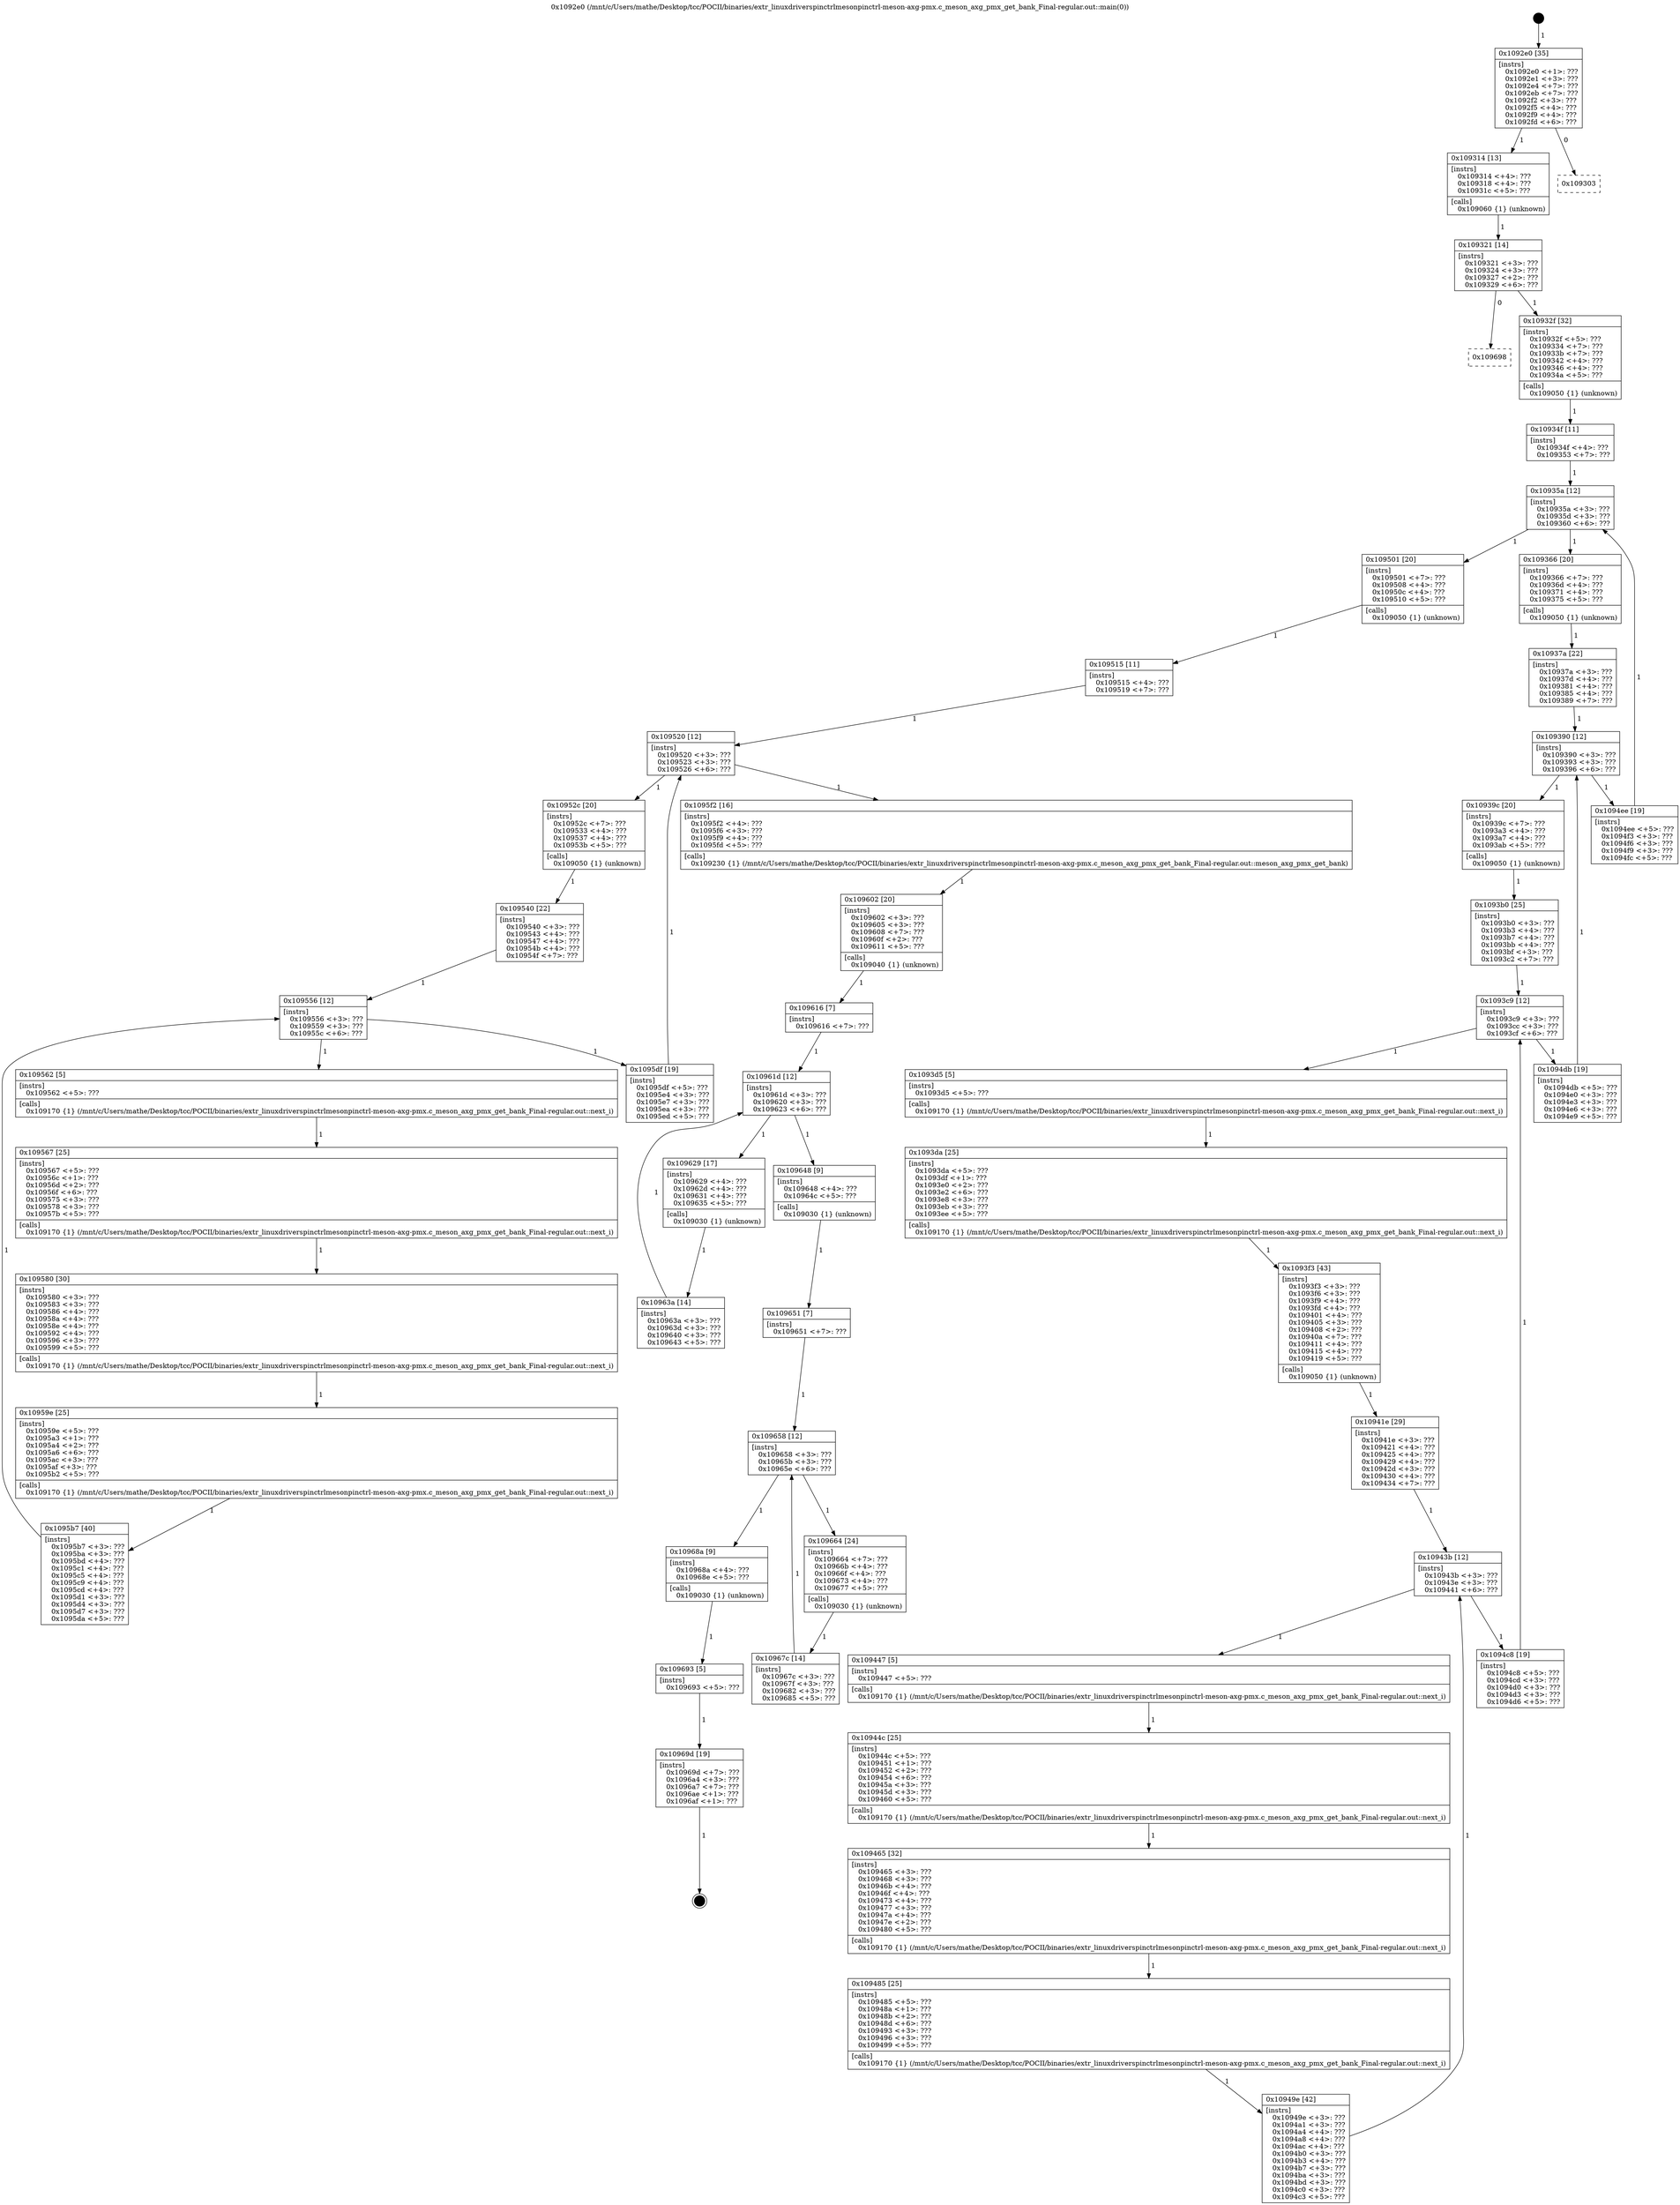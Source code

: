 digraph "0x1092e0" {
  label = "0x1092e0 (/mnt/c/Users/mathe/Desktop/tcc/POCII/binaries/extr_linuxdriverspinctrlmesonpinctrl-meson-axg-pmx.c_meson_axg_pmx_get_bank_Final-regular.out::main(0))"
  labelloc = "t"
  node[shape=record]

  Entry [label="",width=0.3,height=0.3,shape=circle,fillcolor=black,style=filled]
  "0x1092e0" [label="{
     0x1092e0 [35]\l
     | [instrs]\l
     &nbsp;&nbsp;0x1092e0 \<+1\>: ???\l
     &nbsp;&nbsp;0x1092e1 \<+3\>: ???\l
     &nbsp;&nbsp;0x1092e4 \<+7\>: ???\l
     &nbsp;&nbsp;0x1092eb \<+7\>: ???\l
     &nbsp;&nbsp;0x1092f2 \<+3\>: ???\l
     &nbsp;&nbsp;0x1092f5 \<+4\>: ???\l
     &nbsp;&nbsp;0x1092f9 \<+4\>: ???\l
     &nbsp;&nbsp;0x1092fd \<+6\>: ???\l
  }"]
  "0x109314" [label="{
     0x109314 [13]\l
     | [instrs]\l
     &nbsp;&nbsp;0x109314 \<+4\>: ???\l
     &nbsp;&nbsp;0x109318 \<+4\>: ???\l
     &nbsp;&nbsp;0x10931c \<+5\>: ???\l
     | [calls]\l
     &nbsp;&nbsp;0x109060 \{1\} (unknown)\l
  }"]
  "0x109303" [label="{
     0x109303\l
  }", style=dashed]
  "0x109321" [label="{
     0x109321 [14]\l
     | [instrs]\l
     &nbsp;&nbsp;0x109321 \<+3\>: ???\l
     &nbsp;&nbsp;0x109324 \<+3\>: ???\l
     &nbsp;&nbsp;0x109327 \<+2\>: ???\l
     &nbsp;&nbsp;0x109329 \<+6\>: ???\l
  }"]
  "0x109698" [label="{
     0x109698\l
  }", style=dashed]
  "0x10932f" [label="{
     0x10932f [32]\l
     | [instrs]\l
     &nbsp;&nbsp;0x10932f \<+5\>: ???\l
     &nbsp;&nbsp;0x109334 \<+7\>: ???\l
     &nbsp;&nbsp;0x10933b \<+7\>: ???\l
     &nbsp;&nbsp;0x109342 \<+4\>: ???\l
     &nbsp;&nbsp;0x109346 \<+4\>: ???\l
     &nbsp;&nbsp;0x10934a \<+5\>: ???\l
     | [calls]\l
     &nbsp;&nbsp;0x109050 \{1\} (unknown)\l
  }"]
  Exit [label="",width=0.3,height=0.3,shape=circle,fillcolor=black,style=filled,peripheries=2]
  "0x10935a" [label="{
     0x10935a [12]\l
     | [instrs]\l
     &nbsp;&nbsp;0x10935a \<+3\>: ???\l
     &nbsp;&nbsp;0x10935d \<+3\>: ???\l
     &nbsp;&nbsp;0x109360 \<+6\>: ???\l
  }"]
  "0x109501" [label="{
     0x109501 [20]\l
     | [instrs]\l
     &nbsp;&nbsp;0x109501 \<+7\>: ???\l
     &nbsp;&nbsp;0x109508 \<+4\>: ???\l
     &nbsp;&nbsp;0x10950c \<+4\>: ???\l
     &nbsp;&nbsp;0x109510 \<+5\>: ???\l
     | [calls]\l
     &nbsp;&nbsp;0x109050 \{1\} (unknown)\l
  }"]
  "0x109366" [label="{
     0x109366 [20]\l
     | [instrs]\l
     &nbsp;&nbsp;0x109366 \<+7\>: ???\l
     &nbsp;&nbsp;0x10936d \<+4\>: ???\l
     &nbsp;&nbsp;0x109371 \<+4\>: ???\l
     &nbsp;&nbsp;0x109375 \<+5\>: ???\l
     | [calls]\l
     &nbsp;&nbsp;0x109050 \{1\} (unknown)\l
  }"]
  "0x109390" [label="{
     0x109390 [12]\l
     | [instrs]\l
     &nbsp;&nbsp;0x109390 \<+3\>: ???\l
     &nbsp;&nbsp;0x109393 \<+3\>: ???\l
     &nbsp;&nbsp;0x109396 \<+6\>: ???\l
  }"]
  "0x1094ee" [label="{
     0x1094ee [19]\l
     | [instrs]\l
     &nbsp;&nbsp;0x1094ee \<+5\>: ???\l
     &nbsp;&nbsp;0x1094f3 \<+3\>: ???\l
     &nbsp;&nbsp;0x1094f6 \<+3\>: ???\l
     &nbsp;&nbsp;0x1094f9 \<+3\>: ???\l
     &nbsp;&nbsp;0x1094fc \<+5\>: ???\l
  }"]
  "0x10939c" [label="{
     0x10939c [20]\l
     | [instrs]\l
     &nbsp;&nbsp;0x10939c \<+7\>: ???\l
     &nbsp;&nbsp;0x1093a3 \<+4\>: ???\l
     &nbsp;&nbsp;0x1093a7 \<+4\>: ???\l
     &nbsp;&nbsp;0x1093ab \<+5\>: ???\l
     | [calls]\l
     &nbsp;&nbsp;0x109050 \{1\} (unknown)\l
  }"]
  "0x1093c9" [label="{
     0x1093c9 [12]\l
     | [instrs]\l
     &nbsp;&nbsp;0x1093c9 \<+3\>: ???\l
     &nbsp;&nbsp;0x1093cc \<+3\>: ???\l
     &nbsp;&nbsp;0x1093cf \<+6\>: ???\l
  }"]
  "0x1094db" [label="{
     0x1094db [19]\l
     | [instrs]\l
     &nbsp;&nbsp;0x1094db \<+5\>: ???\l
     &nbsp;&nbsp;0x1094e0 \<+3\>: ???\l
     &nbsp;&nbsp;0x1094e3 \<+3\>: ???\l
     &nbsp;&nbsp;0x1094e6 \<+3\>: ???\l
     &nbsp;&nbsp;0x1094e9 \<+5\>: ???\l
  }"]
  "0x1093d5" [label="{
     0x1093d5 [5]\l
     | [instrs]\l
     &nbsp;&nbsp;0x1093d5 \<+5\>: ???\l
     | [calls]\l
     &nbsp;&nbsp;0x109170 \{1\} (/mnt/c/Users/mathe/Desktop/tcc/POCII/binaries/extr_linuxdriverspinctrlmesonpinctrl-meson-axg-pmx.c_meson_axg_pmx_get_bank_Final-regular.out::next_i)\l
  }"]
  "0x1093da" [label="{
     0x1093da [25]\l
     | [instrs]\l
     &nbsp;&nbsp;0x1093da \<+5\>: ???\l
     &nbsp;&nbsp;0x1093df \<+1\>: ???\l
     &nbsp;&nbsp;0x1093e0 \<+2\>: ???\l
     &nbsp;&nbsp;0x1093e2 \<+6\>: ???\l
     &nbsp;&nbsp;0x1093e8 \<+3\>: ???\l
     &nbsp;&nbsp;0x1093eb \<+3\>: ???\l
     &nbsp;&nbsp;0x1093ee \<+5\>: ???\l
     | [calls]\l
     &nbsp;&nbsp;0x109170 \{1\} (/mnt/c/Users/mathe/Desktop/tcc/POCII/binaries/extr_linuxdriverspinctrlmesonpinctrl-meson-axg-pmx.c_meson_axg_pmx_get_bank_Final-regular.out::next_i)\l
  }"]
  "0x1093f3" [label="{
     0x1093f3 [43]\l
     | [instrs]\l
     &nbsp;&nbsp;0x1093f3 \<+3\>: ???\l
     &nbsp;&nbsp;0x1093f6 \<+3\>: ???\l
     &nbsp;&nbsp;0x1093f9 \<+4\>: ???\l
     &nbsp;&nbsp;0x1093fd \<+4\>: ???\l
     &nbsp;&nbsp;0x109401 \<+4\>: ???\l
     &nbsp;&nbsp;0x109405 \<+3\>: ???\l
     &nbsp;&nbsp;0x109408 \<+2\>: ???\l
     &nbsp;&nbsp;0x10940a \<+7\>: ???\l
     &nbsp;&nbsp;0x109411 \<+4\>: ???\l
     &nbsp;&nbsp;0x109415 \<+4\>: ???\l
     &nbsp;&nbsp;0x109419 \<+5\>: ???\l
     | [calls]\l
     &nbsp;&nbsp;0x109050 \{1\} (unknown)\l
  }"]
  "0x10943b" [label="{
     0x10943b [12]\l
     | [instrs]\l
     &nbsp;&nbsp;0x10943b \<+3\>: ???\l
     &nbsp;&nbsp;0x10943e \<+3\>: ???\l
     &nbsp;&nbsp;0x109441 \<+6\>: ???\l
  }"]
  "0x1094c8" [label="{
     0x1094c8 [19]\l
     | [instrs]\l
     &nbsp;&nbsp;0x1094c8 \<+5\>: ???\l
     &nbsp;&nbsp;0x1094cd \<+3\>: ???\l
     &nbsp;&nbsp;0x1094d0 \<+3\>: ???\l
     &nbsp;&nbsp;0x1094d3 \<+3\>: ???\l
     &nbsp;&nbsp;0x1094d6 \<+5\>: ???\l
  }"]
  "0x109447" [label="{
     0x109447 [5]\l
     | [instrs]\l
     &nbsp;&nbsp;0x109447 \<+5\>: ???\l
     | [calls]\l
     &nbsp;&nbsp;0x109170 \{1\} (/mnt/c/Users/mathe/Desktop/tcc/POCII/binaries/extr_linuxdriverspinctrlmesonpinctrl-meson-axg-pmx.c_meson_axg_pmx_get_bank_Final-regular.out::next_i)\l
  }"]
  "0x10944c" [label="{
     0x10944c [25]\l
     | [instrs]\l
     &nbsp;&nbsp;0x10944c \<+5\>: ???\l
     &nbsp;&nbsp;0x109451 \<+1\>: ???\l
     &nbsp;&nbsp;0x109452 \<+2\>: ???\l
     &nbsp;&nbsp;0x109454 \<+6\>: ???\l
     &nbsp;&nbsp;0x10945a \<+3\>: ???\l
     &nbsp;&nbsp;0x10945d \<+3\>: ???\l
     &nbsp;&nbsp;0x109460 \<+5\>: ???\l
     | [calls]\l
     &nbsp;&nbsp;0x109170 \{1\} (/mnt/c/Users/mathe/Desktop/tcc/POCII/binaries/extr_linuxdriverspinctrlmesonpinctrl-meson-axg-pmx.c_meson_axg_pmx_get_bank_Final-regular.out::next_i)\l
  }"]
  "0x109465" [label="{
     0x109465 [32]\l
     | [instrs]\l
     &nbsp;&nbsp;0x109465 \<+3\>: ???\l
     &nbsp;&nbsp;0x109468 \<+3\>: ???\l
     &nbsp;&nbsp;0x10946b \<+4\>: ???\l
     &nbsp;&nbsp;0x10946f \<+4\>: ???\l
     &nbsp;&nbsp;0x109473 \<+4\>: ???\l
     &nbsp;&nbsp;0x109477 \<+3\>: ???\l
     &nbsp;&nbsp;0x10947a \<+4\>: ???\l
     &nbsp;&nbsp;0x10947e \<+2\>: ???\l
     &nbsp;&nbsp;0x109480 \<+5\>: ???\l
     | [calls]\l
     &nbsp;&nbsp;0x109170 \{1\} (/mnt/c/Users/mathe/Desktop/tcc/POCII/binaries/extr_linuxdriverspinctrlmesonpinctrl-meson-axg-pmx.c_meson_axg_pmx_get_bank_Final-regular.out::next_i)\l
  }"]
  "0x109485" [label="{
     0x109485 [25]\l
     | [instrs]\l
     &nbsp;&nbsp;0x109485 \<+5\>: ???\l
     &nbsp;&nbsp;0x10948a \<+1\>: ???\l
     &nbsp;&nbsp;0x10948b \<+2\>: ???\l
     &nbsp;&nbsp;0x10948d \<+6\>: ???\l
     &nbsp;&nbsp;0x109493 \<+3\>: ???\l
     &nbsp;&nbsp;0x109496 \<+3\>: ???\l
     &nbsp;&nbsp;0x109499 \<+5\>: ???\l
     | [calls]\l
     &nbsp;&nbsp;0x109170 \{1\} (/mnt/c/Users/mathe/Desktop/tcc/POCII/binaries/extr_linuxdriverspinctrlmesonpinctrl-meson-axg-pmx.c_meson_axg_pmx_get_bank_Final-regular.out::next_i)\l
  }"]
  "0x10949e" [label="{
     0x10949e [42]\l
     | [instrs]\l
     &nbsp;&nbsp;0x10949e \<+3\>: ???\l
     &nbsp;&nbsp;0x1094a1 \<+3\>: ???\l
     &nbsp;&nbsp;0x1094a4 \<+4\>: ???\l
     &nbsp;&nbsp;0x1094a8 \<+4\>: ???\l
     &nbsp;&nbsp;0x1094ac \<+4\>: ???\l
     &nbsp;&nbsp;0x1094b0 \<+3\>: ???\l
     &nbsp;&nbsp;0x1094b3 \<+4\>: ???\l
     &nbsp;&nbsp;0x1094b7 \<+3\>: ???\l
     &nbsp;&nbsp;0x1094ba \<+3\>: ???\l
     &nbsp;&nbsp;0x1094bd \<+3\>: ???\l
     &nbsp;&nbsp;0x1094c0 \<+3\>: ???\l
     &nbsp;&nbsp;0x1094c3 \<+5\>: ???\l
  }"]
  "0x10941e" [label="{
     0x10941e [29]\l
     | [instrs]\l
     &nbsp;&nbsp;0x10941e \<+3\>: ???\l
     &nbsp;&nbsp;0x109421 \<+4\>: ???\l
     &nbsp;&nbsp;0x109425 \<+4\>: ???\l
     &nbsp;&nbsp;0x109429 \<+4\>: ???\l
     &nbsp;&nbsp;0x10942d \<+3\>: ???\l
     &nbsp;&nbsp;0x109430 \<+4\>: ???\l
     &nbsp;&nbsp;0x109434 \<+7\>: ???\l
  }"]
  "0x10969d" [label="{
     0x10969d [19]\l
     | [instrs]\l
     &nbsp;&nbsp;0x10969d \<+7\>: ???\l
     &nbsp;&nbsp;0x1096a4 \<+3\>: ???\l
     &nbsp;&nbsp;0x1096a7 \<+7\>: ???\l
     &nbsp;&nbsp;0x1096ae \<+1\>: ???\l
     &nbsp;&nbsp;0x1096af \<+1\>: ???\l
  }"]
  "0x1093b0" [label="{
     0x1093b0 [25]\l
     | [instrs]\l
     &nbsp;&nbsp;0x1093b0 \<+3\>: ???\l
     &nbsp;&nbsp;0x1093b3 \<+4\>: ???\l
     &nbsp;&nbsp;0x1093b7 \<+4\>: ???\l
     &nbsp;&nbsp;0x1093bb \<+4\>: ???\l
     &nbsp;&nbsp;0x1093bf \<+3\>: ???\l
     &nbsp;&nbsp;0x1093c2 \<+7\>: ???\l
  }"]
  "0x109693" [label="{
     0x109693 [5]\l
     | [instrs]\l
     &nbsp;&nbsp;0x109693 \<+5\>: ???\l
  }"]
  "0x10937a" [label="{
     0x10937a [22]\l
     | [instrs]\l
     &nbsp;&nbsp;0x10937a \<+3\>: ???\l
     &nbsp;&nbsp;0x10937d \<+4\>: ???\l
     &nbsp;&nbsp;0x109381 \<+4\>: ???\l
     &nbsp;&nbsp;0x109385 \<+4\>: ???\l
     &nbsp;&nbsp;0x109389 \<+7\>: ???\l
  }"]
  "0x109651" [label="{
     0x109651 [7]\l
     | [instrs]\l
     &nbsp;&nbsp;0x109651 \<+7\>: ???\l
  }"]
  "0x10934f" [label="{
     0x10934f [11]\l
     | [instrs]\l
     &nbsp;&nbsp;0x10934f \<+4\>: ???\l
     &nbsp;&nbsp;0x109353 \<+7\>: ???\l
  }"]
  "0x109520" [label="{
     0x109520 [12]\l
     | [instrs]\l
     &nbsp;&nbsp;0x109520 \<+3\>: ???\l
     &nbsp;&nbsp;0x109523 \<+3\>: ???\l
     &nbsp;&nbsp;0x109526 \<+6\>: ???\l
  }"]
  "0x1095f2" [label="{
     0x1095f2 [16]\l
     | [instrs]\l
     &nbsp;&nbsp;0x1095f2 \<+4\>: ???\l
     &nbsp;&nbsp;0x1095f6 \<+3\>: ???\l
     &nbsp;&nbsp;0x1095f9 \<+4\>: ???\l
     &nbsp;&nbsp;0x1095fd \<+5\>: ???\l
     | [calls]\l
     &nbsp;&nbsp;0x109230 \{1\} (/mnt/c/Users/mathe/Desktop/tcc/POCII/binaries/extr_linuxdriverspinctrlmesonpinctrl-meson-axg-pmx.c_meson_axg_pmx_get_bank_Final-regular.out::meson_axg_pmx_get_bank)\l
  }"]
  "0x10952c" [label="{
     0x10952c [20]\l
     | [instrs]\l
     &nbsp;&nbsp;0x10952c \<+7\>: ???\l
     &nbsp;&nbsp;0x109533 \<+4\>: ???\l
     &nbsp;&nbsp;0x109537 \<+4\>: ???\l
     &nbsp;&nbsp;0x10953b \<+5\>: ???\l
     | [calls]\l
     &nbsp;&nbsp;0x109050 \{1\} (unknown)\l
  }"]
  "0x109556" [label="{
     0x109556 [12]\l
     | [instrs]\l
     &nbsp;&nbsp;0x109556 \<+3\>: ???\l
     &nbsp;&nbsp;0x109559 \<+3\>: ???\l
     &nbsp;&nbsp;0x10955c \<+6\>: ???\l
  }"]
  "0x1095df" [label="{
     0x1095df [19]\l
     | [instrs]\l
     &nbsp;&nbsp;0x1095df \<+5\>: ???\l
     &nbsp;&nbsp;0x1095e4 \<+3\>: ???\l
     &nbsp;&nbsp;0x1095e7 \<+3\>: ???\l
     &nbsp;&nbsp;0x1095ea \<+3\>: ???\l
     &nbsp;&nbsp;0x1095ed \<+5\>: ???\l
  }"]
  "0x109562" [label="{
     0x109562 [5]\l
     | [instrs]\l
     &nbsp;&nbsp;0x109562 \<+5\>: ???\l
     | [calls]\l
     &nbsp;&nbsp;0x109170 \{1\} (/mnt/c/Users/mathe/Desktop/tcc/POCII/binaries/extr_linuxdriverspinctrlmesonpinctrl-meson-axg-pmx.c_meson_axg_pmx_get_bank_Final-regular.out::next_i)\l
  }"]
  "0x109567" [label="{
     0x109567 [25]\l
     | [instrs]\l
     &nbsp;&nbsp;0x109567 \<+5\>: ???\l
     &nbsp;&nbsp;0x10956c \<+1\>: ???\l
     &nbsp;&nbsp;0x10956d \<+2\>: ???\l
     &nbsp;&nbsp;0x10956f \<+6\>: ???\l
     &nbsp;&nbsp;0x109575 \<+3\>: ???\l
     &nbsp;&nbsp;0x109578 \<+3\>: ???\l
     &nbsp;&nbsp;0x10957b \<+5\>: ???\l
     | [calls]\l
     &nbsp;&nbsp;0x109170 \{1\} (/mnt/c/Users/mathe/Desktop/tcc/POCII/binaries/extr_linuxdriverspinctrlmesonpinctrl-meson-axg-pmx.c_meson_axg_pmx_get_bank_Final-regular.out::next_i)\l
  }"]
  "0x109580" [label="{
     0x109580 [30]\l
     | [instrs]\l
     &nbsp;&nbsp;0x109580 \<+3\>: ???\l
     &nbsp;&nbsp;0x109583 \<+3\>: ???\l
     &nbsp;&nbsp;0x109586 \<+4\>: ???\l
     &nbsp;&nbsp;0x10958a \<+4\>: ???\l
     &nbsp;&nbsp;0x10958e \<+4\>: ???\l
     &nbsp;&nbsp;0x109592 \<+4\>: ???\l
     &nbsp;&nbsp;0x109596 \<+3\>: ???\l
     &nbsp;&nbsp;0x109599 \<+5\>: ???\l
     | [calls]\l
     &nbsp;&nbsp;0x109170 \{1\} (/mnt/c/Users/mathe/Desktop/tcc/POCII/binaries/extr_linuxdriverspinctrlmesonpinctrl-meson-axg-pmx.c_meson_axg_pmx_get_bank_Final-regular.out::next_i)\l
  }"]
  "0x10959e" [label="{
     0x10959e [25]\l
     | [instrs]\l
     &nbsp;&nbsp;0x10959e \<+5\>: ???\l
     &nbsp;&nbsp;0x1095a3 \<+1\>: ???\l
     &nbsp;&nbsp;0x1095a4 \<+2\>: ???\l
     &nbsp;&nbsp;0x1095a6 \<+6\>: ???\l
     &nbsp;&nbsp;0x1095ac \<+3\>: ???\l
     &nbsp;&nbsp;0x1095af \<+3\>: ???\l
     &nbsp;&nbsp;0x1095b2 \<+5\>: ???\l
     | [calls]\l
     &nbsp;&nbsp;0x109170 \{1\} (/mnt/c/Users/mathe/Desktop/tcc/POCII/binaries/extr_linuxdriverspinctrlmesonpinctrl-meson-axg-pmx.c_meson_axg_pmx_get_bank_Final-regular.out::next_i)\l
  }"]
  "0x1095b7" [label="{
     0x1095b7 [40]\l
     | [instrs]\l
     &nbsp;&nbsp;0x1095b7 \<+3\>: ???\l
     &nbsp;&nbsp;0x1095ba \<+3\>: ???\l
     &nbsp;&nbsp;0x1095bd \<+4\>: ???\l
     &nbsp;&nbsp;0x1095c1 \<+4\>: ???\l
     &nbsp;&nbsp;0x1095c5 \<+4\>: ???\l
     &nbsp;&nbsp;0x1095c9 \<+4\>: ???\l
     &nbsp;&nbsp;0x1095cd \<+4\>: ???\l
     &nbsp;&nbsp;0x1095d1 \<+3\>: ???\l
     &nbsp;&nbsp;0x1095d4 \<+3\>: ???\l
     &nbsp;&nbsp;0x1095d7 \<+3\>: ???\l
     &nbsp;&nbsp;0x1095da \<+5\>: ???\l
  }"]
  "0x109540" [label="{
     0x109540 [22]\l
     | [instrs]\l
     &nbsp;&nbsp;0x109540 \<+3\>: ???\l
     &nbsp;&nbsp;0x109543 \<+4\>: ???\l
     &nbsp;&nbsp;0x109547 \<+4\>: ???\l
     &nbsp;&nbsp;0x10954b \<+4\>: ???\l
     &nbsp;&nbsp;0x10954f \<+7\>: ???\l
  }"]
  "0x10967c" [label="{
     0x10967c [14]\l
     | [instrs]\l
     &nbsp;&nbsp;0x10967c \<+3\>: ???\l
     &nbsp;&nbsp;0x10967f \<+3\>: ???\l
     &nbsp;&nbsp;0x109682 \<+3\>: ???\l
     &nbsp;&nbsp;0x109685 \<+5\>: ???\l
  }"]
  "0x109515" [label="{
     0x109515 [11]\l
     | [instrs]\l
     &nbsp;&nbsp;0x109515 \<+4\>: ???\l
     &nbsp;&nbsp;0x109519 \<+7\>: ???\l
  }"]
  "0x109602" [label="{
     0x109602 [20]\l
     | [instrs]\l
     &nbsp;&nbsp;0x109602 \<+3\>: ???\l
     &nbsp;&nbsp;0x109605 \<+3\>: ???\l
     &nbsp;&nbsp;0x109608 \<+7\>: ???\l
     &nbsp;&nbsp;0x10960f \<+2\>: ???\l
     &nbsp;&nbsp;0x109611 \<+5\>: ???\l
     | [calls]\l
     &nbsp;&nbsp;0x109040 \{1\} (unknown)\l
  }"]
  "0x10961d" [label="{
     0x10961d [12]\l
     | [instrs]\l
     &nbsp;&nbsp;0x10961d \<+3\>: ???\l
     &nbsp;&nbsp;0x109620 \<+3\>: ???\l
     &nbsp;&nbsp;0x109623 \<+6\>: ???\l
  }"]
  "0x109648" [label="{
     0x109648 [9]\l
     | [instrs]\l
     &nbsp;&nbsp;0x109648 \<+4\>: ???\l
     &nbsp;&nbsp;0x10964c \<+5\>: ???\l
     | [calls]\l
     &nbsp;&nbsp;0x109030 \{1\} (unknown)\l
  }"]
  "0x109629" [label="{
     0x109629 [17]\l
     | [instrs]\l
     &nbsp;&nbsp;0x109629 \<+4\>: ???\l
     &nbsp;&nbsp;0x10962d \<+4\>: ???\l
     &nbsp;&nbsp;0x109631 \<+4\>: ???\l
     &nbsp;&nbsp;0x109635 \<+5\>: ???\l
     | [calls]\l
     &nbsp;&nbsp;0x109030 \{1\} (unknown)\l
  }"]
  "0x10963a" [label="{
     0x10963a [14]\l
     | [instrs]\l
     &nbsp;&nbsp;0x10963a \<+3\>: ???\l
     &nbsp;&nbsp;0x10963d \<+3\>: ???\l
     &nbsp;&nbsp;0x109640 \<+3\>: ???\l
     &nbsp;&nbsp;0x109643 \<+5\>: ???\l
  }"]
  "0x109616" [label="{
     0x109616 [7]\l
     | [instrs]\l
     &nbsp;&nbsp;0x109616 \<+7\>: ???\l
  }"]
  "0x109658" [label="{
     0x109658 [12]\l
     | [instrs]\l
     &nbsp;&nbsp;0x109658 \<+3\>: ???\l
     &nbsp;&nbsp;0x10965b \<+3\>: ???\l
     &nbsp;&nbsp;0x10965e \<+6\>: ???\l
  }"]
  "0x10968a" [label="{
     0x10968a [9]\l
     | [instrs]\l
     &nbsp;&nbsp;0x10968a \<+4\>: ???\l
     &nbsp;&nbsp;0x10968e \<+5\>: ???\l
     | [calls]\l
     &nbsp;&nbsp;0x109030 \{1\} (unknown)\l
  }"]
  "0x109664" [label="{
     0x109664 [24]\l
     | [instrs]\l
     &nbsp;&nbsp;0x109664 \<+7\>: ???\l
     &nbsp;&nbsp;0x10966b \<+4\>: ???\l
     &nbsp;&nbsp;0x10966f \<+4\>: ???\l
     &nbsp;&nbsp;0x109673 \<+4\>: ???\l
     &nbsp;&nbsp;0x109677 \<+5\>: ???\l
     | [calls]\l
     &nbsp;&nbsp;0x109030 \{1\} (unknown)\l
  }"]
  Entry -> "0x1092e0" [label=" 1"]
  "0x1092e0" -> "0x109314" [label=" 1"]
  "0x1092e0" -> "0x109303" [label=" 0"]
  "0x109314" -> "0x109321" [label=" 1"]
  "0x109321" -> "0x109698" [label=" 0"]
  "0x109321" -> "0x10932f" [label=" 1"]
  "0x10969d" -> Exit [label=" 1"]
  "0x10932f" -> "0x10934f" [label=" 1"]
  "0x10935a" -> "0x109501" [label=" 1"]
  "0x10935a" -> "0x109366" [label=" 1"]
  "0x109366" -> "0x10937a" [label=" 1"]
  "0x109390" -> "0x1094ee" [label=" 1"]
  "0x109390" -> "0x10939c" [label=" 1"]
  "0x10939c" -> "0x1093b0" [label=" 1"]
  "0x1093c9" -> "0x1094db" [label=" 1"]
  "0x1093c9" -> "0x1093d5" [label=" 1"]
  "0x1093d5" -> "0x1093da" [label=" 1"]
  "0x1093da" -> "0x1093f3" [label=" 1"]
  "0x1093f3" -> "0x10941e" [label=" 1"]
  "0x10943b" -> "0x1094c8" [label=" 1"]
  "0x10943b" -> "0x109447" [label=" 1"]
  "0x109447" -> "0x10944c" [label=" 1"]
  "0x10944c" -> "0x109465" [label=" 1"]
  "0x109465" -> "0x109485" [label=" 1"]
  "0x109485" -> "0x10949e" [label=" 1"]
  "0x10941e" -> "0x10943b" [label=" 1"]
  "0x10949e" -> "0x10943b" [label=" 1"]
  "0x109693" -> "0x10969d" [label=" 1"]
  "0x1093b0" -> "0x1093c9" [label=" 1"]
  "0x1094c8" -> "0x1093c9" [label=" 1"]
  "0x10968a" -> "0x109693" [label=" 1"]
  "0x10937a" -> "0x109390" [label=" 1"]
  "0x1094db" -> "0x109390" [label=" 1"]
  "0x10967c" -> "0x109658" [label=" 1"]
  "0x10934f" -> "0x10935a" [label=" 1"]
  "0x1094ee" -> "0x10935a" [label=" 1"]
  "0x109501" -> "0x109515" [label=" 1"]
  "0x109520" -> "0x1095f2" [label=" 1"]
  "0x109520" -> "0x10952c" [label=" 1"]
  "0x10952c" -> "0x109540" [label=" 1"]
  "0x109556" -> "0x1095df" [label=" 1"]
  "0x109556" -> "0x109562" [label=" 1"]
  "0x109562" -> "0x109567" [label=" 1"]
  "0x109567" -> "0x109580" [label=" 1"]
  "0x109580" -> "0x10959e" [label=" 1"]
  "0x10959e" -> "0x1095b7" [label=" 1"]
  "0x109540" -> "0x109556" [label=" 1"]
  "0x1095b7" -> "0x109556" [label=" 1"]
  "0x109651" -> "0x109658" [label=" 1"]
  "0x109515" -> "0x109520" [label=" 1"]
  "0x1095df" -> "0x109520" [label=" 1"]
  "0x1095f2" -> "0x109602" [label=" 1"]
  "0x109602" -> "0x109616" [label=" 1"]
  "0x10961d" -> "0x109648" [label=" 1"]
  "0x10961d" -> "0x109629" [label=" 1"]
  "0x109629" -> "0x10963a" [label=" 1"]
  "0x109616" -> "0x10961d" [label=" 1"]
  "0x10963a" -> "0x10961d" [label=" 1"]
  "0x109648" -> "0x109651" [label=" 1"]
  "0x109658" -> "0x10968a" [label=" 1"]
  "0x109658" -> "0x109664" [label=" 1"]
  "0x109664" -> "0x10967c" [label=" 1"]
}
